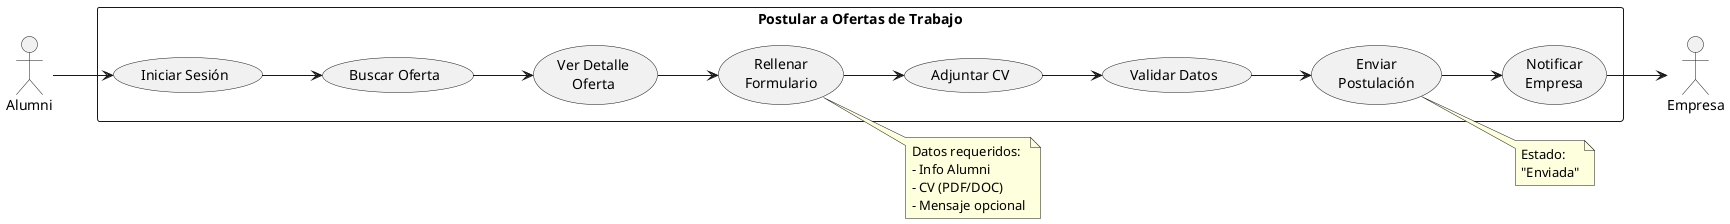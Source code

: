 @startuml
left to right direction
skinparam packageStyle rectangle

actor "Alumni" as alumni
actor "Empresa" as empresa

rectangle "Postular a Ofertas de Trabajo" {
  usecase "Iniciar Sesión" as UC1
  usecase "Buscar Oferta" as UC2
  usecase "Ver Detalle\nOferta" as UC3
  usecase "Rellenar\nFormulario" as UC4
  usecase "Adjuntar CV" as UC5
  usecase "Validar Datos" as UC6
  usecase "Enviar\nPostulación" as UC7
  usecase "Notificar\nEmpresa" as UC8
}

alumni --> UC1
UC1 --> UC2
UC2 --> UC3
UC3 --> UC4
UC4 --> UC5
UC5 --> UC6
UC6 --> UC7
UC7 --> UC8
UC8 --> empresa

note right of UC4
  Datos requeridos:
  - Info Alumni
  - CV (PDF/DOC)
  - Mensaje opcional
end note

note right of UC7
  Estado:
  "Enviada"
end note
@enduml